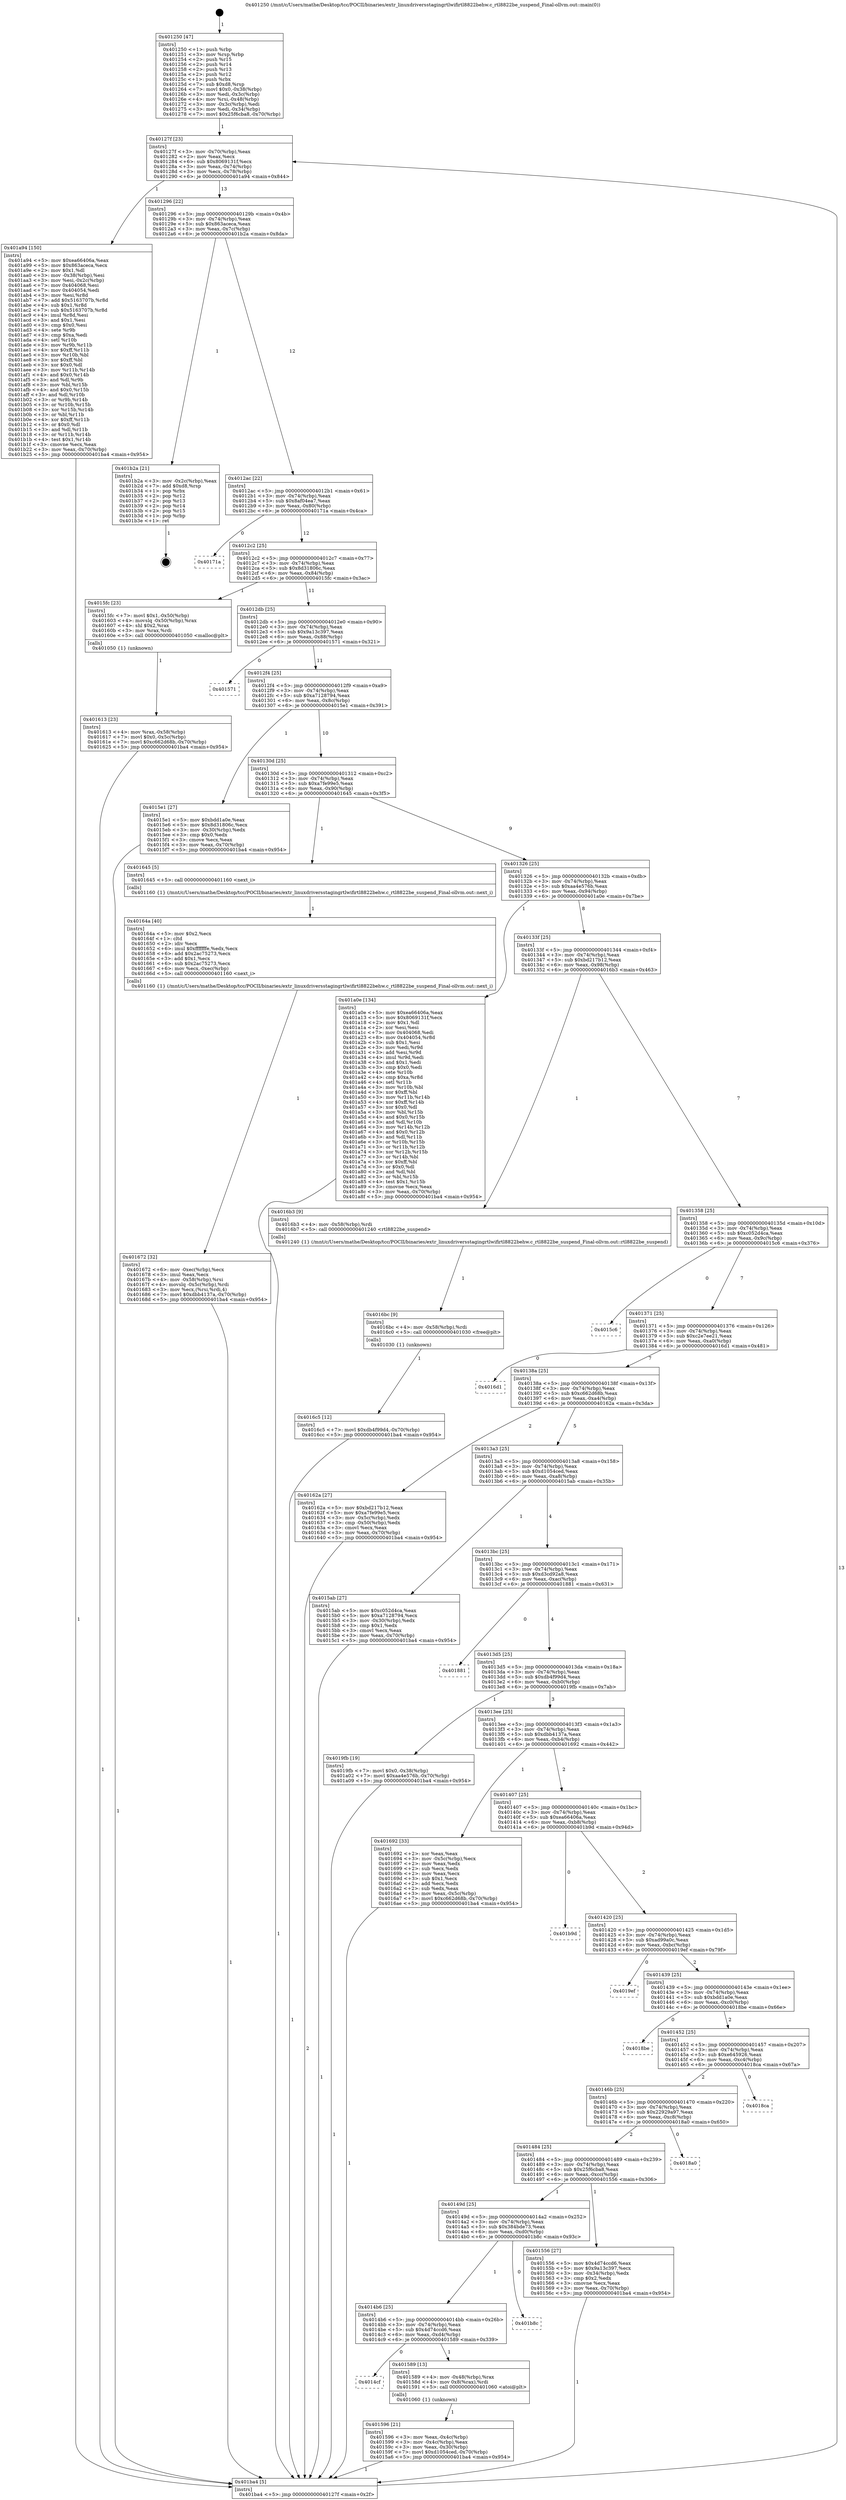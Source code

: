 digraph "0x401250" {
  label = "0x401250 (/mnt/c/Users/mathe/Desktop/tcc/POCII/binaries/extr_linuxdriversstagingrtlwifirtl8822behw.c_rtl8822be_suspend_Final-ollvm.out::main(0))"
  labelloc = "t"
  node[shape=record]

  Entry [label="",width=0.3,height=0.3,shape=circle,fillcolor=black,style=filled]
  "0x40127f" [label="{
     0x40127f [23]\l
     | [instrs]\l
     &nbsp;&nbsp;0x40127f \<+3\>: mov -0x70(%rbp),%eax\l
     &nbsp;&nbsp;0x401282 \<+2\>: mov %eax,%ecx\l
     &nbsp;&nbsp;0x401284 \<+6\>: sub $0x8069131f,%ecx\l
     &nbsp;&nbsp;0x40128a \<+3\>: mov %eax,-0x74(%rbp)\l
     &nbsp;&nbsp;0x40128d \<+3\>: mov %ecx,-0x78(%rbp)\l
     &nbsp;&nbsp;0x401290 \<+6\>: je 0000000000401a94 \<main+0x844\>\l
  }"]
  "0x401a94" [label="{
     0x401a94 [150]\l
     | [instrs]\l
     &nbsp;&nbsp;0x401a94 \<+5\>: mov $0xea66406a,%eax\l
     &nbsp;&nbsp;0x401a99 \<+5\>: mov $0x863aceca,%ecx\l
     &nbsp;&nbsp;0x401a9e \<+2\>: mov $0x1,%dl\l
     &nbsp;&nbsp;0x401aa0 \<+3\>: mov -0x38(%rbp),%esi\l
     &nbsp;&nbsp;0x401aa3 \<+3\>: mov %esi,-0x2c(%rbp)\l
     &nbsp;&nbsp;0x401aa6 \<+7\>: mov 0x404068,%esi\l
     &nbsp;&nbsp;0x401aad \<+7\>: mov 0x404054,%edi\l
     &nbsp;&nbsp;0x401ab4 \<+3\>: mov %esi,%r8d\l
     &nbsp;&nbsp;0x401ab7 \<+7\>: add $0x5163707b,%r8d\l
     &nbsp;&nbsp;0x401abe \<+4\>: sub $0x1,%r8d\l
     &nbsp;&nbsp;0x401ac2 \<+7\>: sub $0x5163707b,%r8d\l
     &nbsp;&nbsp;0x401ac9 \<+4\>: imul %r8d,%esi\l
     &nbsp;&nbsp;0x401acd \<+3\>: and $0x1,%esi\l
     &nbsp;&nbsp;0x401ad0 \<+3\>: cmp $0x0,%esi\l
     &nbsp;&nbsp;0x401ad3 \<+4\>: sete %r9b\l
     &nbsp;&nbsp;0x401ad7 \<+3\>: cmp $0xa,%edi\l
     &nbsp;&nbsp;0x401ada \<+4\>: setl %r10b\l
     &nbsp;&nbsp;0x401ade \<+3\>: mov %r9b,%r11b\l
     &nbsp;&nbsp;0x401ae1 \<+4\>: xor $0xff,%r11b\l
     &nbsp;&nbsp;0x401ae5 \<+3\>: mov %r10b,%bl\l
     &nbsp;&nbsp;0x401ae8 \<+3\>: xor $0xff,%bl\l
     &nbsp;&nbsp;0x401aeb \<+3\>: xor $0x0,%dl\l
     &nbsp;&nbsp;0x401aee \<+3\>: mov %r11b,%r14b\l
     &nbsp;&nbsp;0x401af1 \<+4\>: and $0x0,%r14b\l
     &nbsp;&nbsp;0x401af5 \<+3\>: and %dl,%r9b\l
     &nbsp;&nbsp;0x401af8 \<+3\>: mov %bl,%r15b\l
     &nbsp;&nbsp;0x401afb \<+4\>: and $0x0,%r15b\l
     &nbsp;&nbsp;0x401aff \<+3\>: and %dl,%r10b\l
     &nbsp;&nbsp;0x401b02 \<+3\>: or %r9b,%r14b\l
     &nbsp;&nbsp;0x401b05 \<+3\>: or %r10b,%r15b\l
     &nbsp;&nbsp;0x401b08 \<+3\>: xor %r15b,%r14b\l
     &nbsp;&nbsp;0x401b0b \<+3\>: or %bl,%r11b\l
     &nbsp;&nbsp;0x401b0e \<+4\>: xor $0xff,%r11b\l
     &nbsp;&nbsp;0x401b12 \<+3\>: or $0x0,%dl\l
     &nbsp;&nbsp;0x401b15 \<+3\>: and %dl,%r11b\l
     &nbsp;&nbsp;0x401b18 \<+3\>: or %r11b,%r14b\l
     &nbsp;&nbsp;0x401b1b \<+4\>: test $0x1,%r14b\l
     &nbsp;&nbsp;0x401b1f \<+3\>: cmovne %ecx,%eax\l
     &nbsp;&nbsp;0x401b22 \<+3\>: mov %eax,-0x70(%rbp)\l
     &nbsp;&nbsp;0x401b25 \<+5\>: jmp 0000000000401ba4 \<main+0x954\>\l
  }"]
  "0x401296" [label="{
     0x401296 [22]\l
     | [instrs]\l
     &nbsp;&nbsp;0x401296 \<+5\>: jmp 000000000040129b \<main+0x4b\>\l
     &nbsp;&nbsp;0x40129b \<+3\>: mov -0x74(%rbp),%eax\l
     &nbsp;&nbsp;0x40129e \<+5\>: sub $0x863aceca,%eax\l
     &nbsp;&nbsp;0x4012a3 \<+3\>: mov %eax,-0x7c(%rbp)\l
     &nbsp;&nbsp;0x4012a6 \<+6\>: je 0000000000401b2a \<main+0x8da\>\l
  }"]
  Exit [label="",width=0.3,height=0.3,shape=circle,fillcolor=black,style=filled,peripheries=2]
  "0x401b2a" [label="{
     0x401b2a [21]\l
     | [instrs]\l
     &nbsp;&nbsp;0x401b2a \<+3\>: mov -0x2c(%rbp),%eax\l
     &nbsp;&nbsp;0x401b2d \<+7\>: add $0xd8,%rsp\l
     &nbsp;&nbsp;0x401b34 \<+1\>: pop %rbx\l
     &nbsp;&nbsp;0x401b35 \<+2\>: pop %r12\l
     &nbsp;&nbsp;0x401b37 \<+2\>: pop %r13\l
     &nbsp;&nbsp;0x401b39 \<+2\>: pop %r14\l
     &nbsp;&nbsp;0x401b3b \<+2\>: pop %r15\l
     &nbsp;&nbsp;0x401b3d \<+1\>: pop %rbp\l
     &nbsp;&nbsp;0x401b3e \<+1\>: ret\l
  }"]
  "0x4012ac" [label="{
     0x4012ac [22]\l
     | [instrs]\l
     &nbsp;&nbsp;0x4012ac \<+5\>: jmp 00000000004012b1 \<main+0x61\>\l
     &nbsp;&nbsp;0x4012b1 \<+3\>: mov -0x74(%rbp),%eax\l
     &nbsp;&nbsp;0x4012b4 \<+5\>: sub $0x8af04ea7,%eax\l
     &nbsp;&nbsp;0x4012b9 \<+3\>: mov %eax,-0x80(%rbp)\l
     &nbsp;&nbsp;0x4012bc \<+6\>: je 000000000040171a \<main+0x4ca\>\l
  }"]
  "0x4016c5" [label="{
     0x4016c5 [12]\l
     | [instrs]\l
     &nbsp;&nbsp;0x4016c5 \<+7\>: movl $0xdb4f99d4,-0x70(%rbp)\l
     &nbsp;&nbsp;0x4016cc \<+5\>: jmp 0000000000401ba4 \<main+0x954\>\l
  }"]
  "0x40171a" [label="{
     0x40171a\l
  }", style=dashed]
  "0x4012c2" [label="{
     0x4012c2 [25]\l
     | [instrs]\l
     &nbsp;&nbsp;0x4012c2 \<+5\>: jmp 00000000004012c7 \<main+0x77\>\l
     &nbsp;&nbsp;0x4012c7 \<+3\>: mov -0x74(%rbp),%eax\l
     &nbsp;&nbsp;0x4012ca \<+5\>: sub $0x8d31806c,%eax\l
     &nbsp;&nbsp;0x4012cf \<+6\>: mov %eax,-0x84(%rbp)\l
     &nbsp;&nbsp;0x4012d5 \<+6\>: je 00000000004015fc \<main+0x3ac\>\l
  }"]
  "0x4016bc" [label="{
     0x4016bc [9]\l
     | [instrs]\l
     &nbsp;&nbsp;0x4016bc \<+4\>: mov -0x58(%rbp),%rdi\l
     &nbsp;&nbsp;0x4016c0 \<+5\>: call 0000000000401030 \<free@plt\>\l
     | [calls]\l
     &nbsp;&nbsp;0x401030 \{1\} (unknown)\l
  }"]
  "0x4015fc" [label="{
     0x4015fc [23]\l
     | [instrs]\l
     &nbsp;&nbsp;0x4015fc \<+7\>: movl $0x1,-0x50(%rbp)\l
     &nbsp;&nbsp;0x401603 \<+4\>: movslq -0x50(%rbp),%rax\l
     &nbsp;&nbsp;0x401607 \<+4\>: shl $0x2,%rax\l
     &nbsp;&nbsp;0x40160b \<+3\>: mov %rax,%rdi\l
     &nbsp;&nbsp;0x40160e \<+5\>: call 0000000000401050 \<malloc@plt\>\l
     | [calls]\l
     &nbsp;&nbsp;0x401050 \{1\} (unknown)\l
  }"]
  "0x4012db" [label="{
     0x4012db [25]\l
     | [instrs]\l
     &nbsp;&nbsp;0x4012db \<+5\>: jmp 00000000004012e0 \<main+0x90\>\l
     &nbsp;&nbsp;0x4012e0 \<+3\>: mov -0x74(%rbp),%eax\l
     &nbsp;&nbsp;0x4012e3 \<+5\>: sub $0x9a13c397,%eax\l
     &nbsp;&nbsp;0x4012e8 \<+6\>: mov %eax,-0x88(%rbp)\l
     &nbsp;&nbsp;0x4012ee \<+6\>: je 0000000000401571 \<main+0x321\>\l
  }"]
  "0x401672" [label="{
     0x401672 [32]\l
     | [instrs]\l
     &nbsp;&nbsp;0x401672 \<+6\>: mov -0xec(%rbp),%ecx\l
     &nbsp;&nbsp;0x401678 \<+3\>: imul %eax,%ecx\l
     &nbsp;&nbsp;0x40167b \<+4\>: mov -0x58(%rbp),%rsi\l
     &nbsp;&nbsp;0x40167f \<+4\>: movslq -0x5c(%rbp),%rdi\l
     &nbsp;&nbsp;0x401683 \<+3\>: mov %ecx,(%rsi,%rdi,4)\l
     &nbsp;&nbsp;0x401686 \<+7\>: movl $0xdbb4137a,-0x70(%rbp)\l
     &nbsp;&nbsp;0x40168d \<+5\>: jmp 0000000000401ba4 \<main+0x954\>\l
  }"]
  "0x401571" [label="{
     0x401571\l
  }", style=dashed]
  "0x4012f4" [label="{
     0x4012f4 [25]\l
     | [instrs]\l
     &nbsp;&nbsp;0x4012f4 \<+5\>: jmp 00000000004012f9 \<main+0xa9\>\l
     &nbsp;&nbsp;0x4012f9 \<+3\>: mov -0x74(%rbp),%eax\l
     &nbsp;&nbsp;0x4012fc \<+5\>: sub $0xa7128794,%eax\l
     &nbsp;&nbsp;0x401301 \<+6\>: mov %eax,-0x8c(%rbp)\l
     &nbsp;&nbsp;0x401307 \<+6\>: je 00000000004015e1 \<main+0x391\>\l
  }"]
  "0x40164a" [label="{
     0x40164a [40]\l
     | [instrs]\l
     &nbsp;&nbsp;0x40164a \<+5\>: mov $0x2,%ecx\l
     &nbsp;&nbsp;0x40164f \<+1\>: cltd\l
     &nbsp;&nbsp;0x401650 \<+2\>: idiv %ecx\l
     &nbsp;&nbsp;0x401652 \<+6\>: imul $0xfffffffe,%edx,%ecx\l
     &nbsp;&nbsp;0x401658 \<+6\>: add $0x2ac75273,%ecx\l
     &nbsp;&nbsp;0x40165e \<+3\>: add $0x1,%ecx\l
     &nbsp;&nbsp;0x401661 \<+6\>: sub $0x2ac75273,%ecx\l
     &nbsp;&nbsp;0x401667 \<+6\>: mov %ecx,-0xec(%rbp)\l
     &nbsp;&nbsp;0x40166d \<+5\>: call 0000000000401160 \<next_i\>\l
     | [calls]\l
     &nbsp;&nbsp;0x401160 \{1\} (/mnt/c/Users/mathe/Desktop/tcc/POCII/binaries/extr_linuxdriversstagingrtlwifirtl8822behw.c_rtl8822be_suspend_Final-ollvm.out::next_i)\l
  }"]
  "0x4015e1" [label="{
     0x4015e1 [27]\l
     | [instrs]\l
     &nbsp;&nbsp;0x4015e1 \<+5\>: mov $0xbdd1a0e,%eax\l
     &nbsp;&nbsp;0x4015e6 \<+5\>: mov $0x8d31806c,%ecx\l
     &nbsp;&nbsp;0x4015eb \<+3\>: mov -0x30(%rbp),%edx\l
     &nbsp;&nbsp;0x4015ee \<+3\>: cmp $0x0,%edx\l
     &nbsp;&nbsp;0x4015f1 \<+3\>: cmove %ecx,%eax\l
     &nbsp;&nbsp;0x4015f4 \<+3\>: mov %eax,-0x70(%rbp)\l
     &nbsp;&nbsp;0x4015f7 \<+5\>: jmp 0000000000401ba4 \<main+0x954\>\l
  }"]
  "0x40130d" [label="{
     0x40130d [25]\l
     | [instrs]\l
     &nbsp;&nbsp;0x40130d \<+5\>: jmp 0000000000401312 \<main+0xc2\>\l
     &nbsp;&nbsp;0x401312 \<+3\>: mov -0x74(%rbp),%eax\l
     &nbsp;&nbsp;0x401315 \<+5\>: sub $0xa7fe99e5,%eax\l
     &nbsp;&nbsp;0x40131a \<+6\>: mov %eax,-0x90(%rbp)\l
     &nbsp;&nbsp;0x401320 \<+6\>: je 0000000000401645 \<main+0x3f5\>\l
  }"]
  "0x401613" [label="{
     0x401613 [23]\l
     | [instrs]\l
     &nbsp;&nbsp;0x401613 \<+4\>: mov %rax,-0x58(%rbp)\l
     &nbsp;&nbsp;0x401617 \<+7\>: movl $0x0,-0x5c(%rbp)\l
     &nbsp;&nbsp;0x40161e \<+7\>: movl $0xc662d68b,-0x70(%rbp)\l
     &nbsp;&nbsp;0x401625 \<+5\>: jmp 0000000000401ba4 \<main+0x954\>\l
  }"]
  "0x401645" [label="{
     0x401645 [5]\l
     | [instrs]\l
     &nbsp;&nbsp;0x401645 \<+5\>: call 0000000000401160 \<next_i\>\l
     | [calls]\l
     &nbsp;&nbsp;0x401160 \{1\} (/mnt/c/Users/mathe/Desktop/tcc/POCII/binaries/extr_linuxdriversstagingrtlwifirtl8822behw.c_rtl8822be_suspend_Final-ollvm.out::next_i)\l
  }"]
  "0x401326" [label="{
     0x401326 [25]\l
     | [instrs]\l
     &nbsp;&nbsp;0x401326 \<+5\>: jmp 000000000040132b \<main+0xdb\>\l
     &nbsp;&nbsp;0x40132b \<+3\>: mov -0x74(%rbp),%eax\l
     &nbsp;&nbsp;0x40132e \<+5\>: sub $0xaa4e576b,%eax\l
     &nbsp;&nbsp;0x401333 \<+6\>: mov %eax,-0x94(%rbp)\l
     &nbsp;&nbsp;0x401339 \<+6\>: je 0000000000401a0e \<main+0x7be\>\l
  }"]
  "0x401596" [label="{
     0x401596 [21]\l
     | [instrs]\l
     &nbsp;&nbsp;0x401596 \<+3\>: mov %eax,-0x4c(%rbp)\l
     &nbsp;&nbsp;0x401599 \<+3\>: mov -0x4c(%rbp),%eax\l
     &nbsp;&nbsp;0x40159c \<+3\>: mov %eax,-0x30(%rbp)\l
     &nbsp;&nbsp;0x40159f \<+7\>: movl $0xd1054ced,-0x70(%rbp)\l
     &nbsp;&nbsp;0x4015a6 \<+5\>: jmp 0000000000401ba4 \<main+0x954\>\l
  }"]
  "0x401a0e" [label="{
     0x401a0e [134]\l
     | [instrs]\l
     &nbsp;&nbsp;0x401a0e \<+5\>: mov $0xea66406a,%eax\l
     &nbsp;&nbsp;0x401a13 \<+5\>: mov $0x8069131f,%ecx\l
     &nbsp;&nbsp;0x401a18 \<+2\>: mov $0x1,%dl\l
     &nbsp;&nbsp;0x401a1a \<+2\>: xor %esi,%esi\l
     &nbsp;&nbsp;0x401a1c \<+7\>: mov 0x404068,%edi\l
     &nbsp;&nbsp;0x401a23 \<+8\>: mov 0x404054,%r8d\l
     &nbsp;&nbsp;0x401a2b \<+3\>: sub $0x1,%esi\l
     &nbsp;&nbsp;0x401a2e \<+3\>: mov %edi,%r9d\l
     &nbsp;&nbsp;0x401a31 \<+3\>: add %esi,%r9d\l
     &nbsp;&nbsp;0x401a34 \<+4\>: imul %r9d,%edi\l
     &nbsp;&nbsp;0x401a38 \<+3\>: and $0x1,%edi\l
     &nbsp;&nbsp;0x401a3b \<+3\>: cmp $0x0,%edi\l
     &nbsp;&nbsp;0x401a3e \<+4\>: sete %r10b\l
     &nbsp;&nbsp;0x401a42 \<+4\>: cmp $0xa,%r8d\l
     &nbsp;&nbsp;0x401a46 \<+4\>: setl %r11b\l
     &nbsp;&nbsp;0x401a4a \<+3\>: mov %r10b,%bl\l
     &nbsp;&nbsp;0x401a4d \<+3\>: xor $0xff,%bl\l
     &nbsp;&nbsp;0x401a50 \<+3\>: mov %r11b,%r14b\l
     &nbsp;&nbsp;0x401a53 \<+4\>: xor $0xff,%r14b\l
     &nbsp;&nbsp;0x401a57 \<+3\>: xor $0x0,%dl\l
     &nbsp;&nbsp;0x401a5a \<+3\>: mov %bl,%r15b\l
     &nbsp;&nbsp;0x401a5d \<+4\>: and $0x0,%r15b\l
     &nbsp;&nbsp;0x401a61 \<+3\>: and %dl,%r10b\l
     &nbsp;&nbsp;0x401a64 \<+3\>: mov %r14b,%r12b\l
     &nbsp;&nbsp;0x401a67 \<+4\>: and $0x0,%r12b\l
     &nbsp;&nbsp;0x401a6b \<+3\>: and %dl,%r11b\l
     &nbsp;&nbsp;0x401a6e \<+3\>: or %r10b,%r15b\l
     &nbsp;&nbsp;0x401a71 \<+3\>: or %r11b,%r12b\l
     &nbsp;&nbsp;0x401a74 \<+3\>: xor %r12b,%r15b\l
     &nbsp;&nbsp;0x401a77 \<+3\>: or %r14b,%bl\l
     &nbsp;&nbsp;0x401a7a \<+3\>: xor $0xff,%bl\l
     &nbsp;&nbsp;0x401a7d \<+3\>: or $0x0,%dl\l
     &nbsp;&nbsp;0x401a80 \<+2\>: and %dl,%bl\l
     &nbsp;&nbsp;0x401a82 \<+3\>: or %bl,%r15b\l
     &nbsp;&nbsp;0x401a85 \<+4\>: test $0x1,%r15b\l
     &nbsp;&nbsp;0x401a89 \<+3\>: cmovne %ecx,%eax\l
     &nbsp;&nbsp;0x401a8c \<+3\>: mov %eax,-0x70(%rbp)\l
     &nbsp;&nbsp;0x401a8f \<+5\>: jmp 0000000000401ba4 \<main+0x954\>\l
  }"]
  "0x40133f" [label="{
     0x40133f [25]\l
     | [instrs]\l
     &nbsp;&nbsp;0x40133f \<+5\>: jmp 0000000000401344 \<main+0xf4\>\l
     &nbsp;&nbsp;0x401344 \<+3\>: mov -0x74(%rbp),%eax\l
     &nbsp;&nbsp;0x401347 \<+5\>: sub $0xbd217b12,%eax\l
     &nbsp;&nbsp;0x40134c \<+6\>: mov %eax,-0x98(%rbp)\l
     &nbsp;&nbsp;0x401352 \<+6\>: je 00000000004016b3 \<main+0x463\>\l
  }"]
  "0x4014cf" [label="{
     0x4014cf\l
  }", style=dashed]
  "0x4016b3" [label="{
     0x4016b3 [9]\l
     | [instrs]\l
     &nbsp;&nbsp;0x4016b3 \<+4\>: mov -0x58(%rbp),%rdi\l
     &nbsp;&nbsp;0x4016b7 \<+5\>: call 0000000000401240 \<rtl8822be_suspend\>\l
     | [calls]\l
     &nbsp;&nbsp;0x401240 \{1\} (/mnt/c/Users/mathe/Desktop/tcc/POCII/binaries/extr_linuxdriversstagingrtlwifirtl8822behw.c_rtl8822be_suspend_Final-ollvm.out::rtl8822be_suspend)\l
  }"]
  "0x401358" [label="{
     0x401358 [25]\l
     | [instrs]\l
     &nbsp;&nbsp;0x401358 \<+5\>: jmp 000000000040135d \<main+0x10d\>\l
     &nbsp;&nbsp;0x40135d \<+3\>: mov -0x74(%rbp),%eax\l
     &nbsp;&nbsp;0x401360 \<+5\>: sub $0xc052d4ca,%eax\l
     &nbsp;&nbsp;0x401365 \<+6\>: mov %eax,-0x9c(%rbp)\l
     &nbsp;&nbsp;0x40136b \<+6\>: je 00000000004015c6 \<main+0x376\>\l
  }"]
  "0x401589" [label="{
     0x401589 [13]\l
     | [instrs]\l
     &nbsp;&nbsp;0x401589 \<+4\>: mov -0x48(%rbp),%rax\l
     &nbsp;&nbsp;0x40158d \<+4\>: mov 0x8(%rax),%rdi\l
     &nbsp;&nbsp;0x401591 \<+5\>: call 0000000000401060 \<atoi@plt\>\l
     | [calls]\l
     &nbsp;&nbsp;0x401060 \{1\} (unknown)\l
  }"]
  "0x4015c6" [label="{
     0x4015c6\l
  }", style=dashed]
  "0x401371" [label="{
     0x401371 [25]\l
     | [instrs]\l
     &nbsp;&nbsp;0x401371 \<+5\>: jmp 0000000000401376 \<main+0x126\>\l
     &nbsp;&nbsp;0x401376 \<+3\>: mov -0x74(%rbp),%eax\l
     &nbsp;&nbsp;0x401379 \<+5\>: sub $0xc2e7ee21,%eax\l
     &nbsp;&nbsp;0x40137e \<+6\>: mov %eax,-0xa0(%rbp)\l
     &nbsp;&nbsp;0x401384 \<+6\>: je 00000000004016d1 \<main+0x481\>\l
  }"]
  "0x4014b6" [label="{
     0x4014b6 [25]\l
     | [instrs]\l
     &nbsp;&nbsp;0x4014b6 \<+5\>: jmp 00000000004014bb \<main+0x26b\>\l
     &nbsp;&nbsp;0x4014bb \<+3\>: mov -0x74(%rbp),%eax\l
     &nbsp;&nbsp;0x4014be \<+5\>: sub $0x4d74ccd6,%eax\l
     &nbsp;&nbsp;0x4014c3 \<+6\>: mov %eax,-0xd4(%rbp)\l
     &nbsp;&nbsp;0x4014c9 \<+6\>: je 0000000000401589 \<main+0x339\>\l
  }"]
  "0x4016d1" [label="{
     0x4016d1\l
  }", style=dashed]
  "0x40138a" [label="{
     0x40138a [25]\l
     | [instrs]\l
     &nbsp;&nbsp;0x40138a \<+5\>: jmp 000000000040138f \<main+0x13f\>\l
     &nbsp;&nbsp;0x40138f \<+3\>: mov -0x74(%rbp),%eax\l
     &nbsp;&nbsp;0x401392 \<+5\>: sub $0xc662d68b,%eax\l
     &nbsp;&nbsp;0x401397 \<+6\>: mov %eax,-0xa4(%rbp)\l
     &nbsp;&nbsp;0x40139d \<+6\>: je 000000000040162a \<main+0x3da\>\l
  }"]
  "0x401b8c" [label="{
     0x401b8c\l
  }", style=dashed]
  "0x40162a" [label="{
     0x40162a [27]\l
     | [instrs]\l
     &nbsp;&nbsp;0x40162a \<+5\>: mov $0xbd217b12,%eax\l
     &nbsp;&nbsp;0x40162f \<+5\>: mov $0xa7fe99e5,%ecx\l
     &nbsp;&nbsp;0x401634 \<+3\>: mov -0x5c(%rbp),%edx\l
     &nbsp;&nbsp;0x401637 \<+3\>: cmp -0x50(%rbp),%edx\l
     &nbsp;&nbsp;0x40163a \<+3\>: cmovl %ecx,%eax\l
     &nbsp;&nbsp;0x40163d \<+3\>: mov %eax,-0x70(%rbp)\l
     &nbsp;&nbsp;0x401640 \<+5\>: jmp 0000000000401ba4 \<main+0x954\>\l
  }"]
  "0x4013a3" [label="{
     0x4013a3 [25]\l
     | [instrs]\l
     &nbsp;&nbsp;0x4013a3 \<+5\>: jmp 00000000004013a8 \<main+0x158\>\l
     &nbsp;&nbsp;0x4013a8 \<+3\>: mov -0x74(%rbp),%eax\l
     &nbsp;&nbsp;0x4013ab \<+5\>: sub $0xd1054ced,%eax\l
     &nbsp;&nbsp;0x4013b0 \<+6\>: mov %eax,-0xa8(%rbp)\l
     &nbsp;&nbsp;0x4013b6 \<+6\>: je 00000000004015ab \<main+0x35b\>\l
  }"]
  "0x401250" [label="{
     0x401250 [47]\l
     | [instrs]\l
     &nbsp;&nbsp;0x401250 \<+1\>: push %rbp\l
     &nbsp;&nbsp;0x401251 \<+3\>: mov %rsp,%rbp\l
     &nbsp;&nbsp;0x401254 \<+2\>: push %r15\l
     &nbsp;&nbsp;0x401256 \<+2\>: push %r14\l
     &nbsp;&nbsp;0x401258 \<+2\>: push %r13\l
     &nbsp;&nbsp;0x40125a \<+2\>: push %r12\l
     &nbsp;&nbsp;0x40125c \<+1\>: push %rbx\l
     &nbsp;&nbsp;0x40125d \<+7\>: sub $0xd8,%rsp\l
     &nbsp;&nbsp;0x401264 \<+7\>: movl $0x0,-0x38(%rbp)\l
     &nbsp;&nbsp;0x40126b \<+3\>: mov %edi,-0x3c(%rbp)\l
     &nbsp;&nbsp;0x40126e \<+4\>: mov %rsi,-0x48(%rbp)\l
     &nbsp;&nbsp;0x401272 \<+3\>: mov -0x3c(%rbp),%edi\l
     &nbsp;&nbsp;0x401275 \<+3\>: mov %edi,-0x34(%rbp)\l
     &nbsp;&nbsp;0x401278 \<+7\>: movl $0x25f6cba8,-0x70(%rbp)\l
  }"]
  "0x4015ab" [label="{
     0x4015ab [27]\l
     | [instrs]\l
     &nbsp;&nbsp;0x4015ab \<+5\>: mov $0xc052d4ca,%eax\l
     &nbsp;&nbsp;0x4015b0 \<+5\>: mov $0xa7128794,%ecx\l
     &nbsp;&nbsp;0x4015b5 \<+3\>: mov -0x30(%rbp),%edx\l
     &nbsp;&nbsp;0x4015b8 \<+3\>: cmp $0x1,%edx\l
     &nbsp;&nbsp;0x4015bb \<+3\>: cmovl %ecx,%eax\l
     &nbsp;&nbsp;0x4015be \<+3\>: mov %eax,-0x70(%rbp)\l
     &nbsp;&nbsp;0x4015c1 \<+5\>: jmp 0000000000401ba4 \<main+0x954\>\l
  }"]
  "0x4013bc" [label="{
     0x4013bc [25]\l
     | [instrs]\l
     &nbsp;&nbsp;0x4013bc \<+5\>: jmp 00000000004013c1 \<main+0x171\>\l
     &nbsp;&nbsp;0x4013c1 \<+3\>: mov -0x74(%rbp),%eax\l
     &nbsp;&nbsp;0x4013c4 \<+5\>: sub $0xd3cd92a8,%eax\l
     &nbsp;&nbsp;0x4013c9 \<+6\>: mov %eax,-0xac(%rbp)\l
     &nbsp;&nbsp;0x4013cf \<+6\>: je 0000000000401881 \<main+0x631\>\l
  }"]
  "0x401ba4" [label="{
     0x401ba4 [5]\l
     | [instrs]\l
     &nbsp;&nbsp;0x401ba4 \<+5\>: jmp 000000000040127f \<main+0x2f\>\l
  }"]
  "0x401881" [label="{
     0x401881\l
  }", style=dashed]
  "0x4013d5" [label="{
     0x4013d5 [25]\l
     | [instrs]\l
     &nbsp;&nbsp;0x4013d5 \<+5\>: jmp 00000000004013da \<main+0x18a\>\l
     &nbsp;&nbsp;0x4013da \<+3\>: mov -0x74(%rbp),%eax\l
     &nbsp;&nbsp;0x4013dd \<+5\>: sub $0xdb4f99d4,%eax\l
     &nbsp;&nbsp;0x4013e2 \<+6\>: mov %eax,-0xb0(%rbp)\l
     &nbsp;&nbsp;0x4013e8 \<+6\>: je 00000000004019fb \<main+0x7ab\>\l
  }"]
  "0x40149d" [label="{
     0x40149d [25]\l
     | [instrs]\l
     &nbsp;&nbsp;0x40149d \<+5\>: jmp 00000000004014a2 \<main+0x252\>\l
     &nbsp;&nbsp;0x4014a2 \<+3\>: mov -0x74(%rbp),%eax\l
     &nbsp;&nbsp;0x4014a5 \<+5\>: sub $0x384bde73,%eax\l
     &nbsp;&nbsp;0x4014aa \<+6\>: mov %eax,-0xd0(%rbp)\l
     &nbsp;&nbsp;0x4014b0 \<+6\>: je 0000000000401b8c \<main+0x93c\>\l
  }"]
  "0x4019fb" [label="{
     0x4019fb [19]\l
     | [instrs]\l
     &nbsp;&nbsp;0x4019fb \<+7\>: movl $0x0,-0x38(%rbp)\l
     &nbsp;&nbsp;0x401a02 \<+7\>: movl $0xaa4e576b,-0x70(%rbp)\l
     &nbsp;&nbsp;0x401a09 \<+5\>: jmp 0000000000401ba4 \<main+0x954\>\l
  }"]
  "0x4013ee" [label="{
     0x4013ee [25]\l
     | [instrs]\l
     &nbsp;&nbsp;0x4013ee \<+5\>: jmp 00000000004013f3 \<main+0x1a3\>\l
     &nbsp;&nbsp;0x4013f3 \<+3\>: mov -0x74(%rbp),%eax\l
     &nbsp;&nbsp;0x4013f6 \<+5\>: sub $0xdbb4137a,%eax\l
     &nbsp;&nbsp;0x4013fb \<+6\>: mov %eax,-0xb4(%rbp)\l
     &nbsp;&nbsp;0x401401 \<+6\>: je 0000000000401692 \<main+0x442\>\l
  }"]
  "0x401556" [label="{
     0x401556 [27]\l
     | [instrs]\l
     &nbsp;&nbsp;0x401556 \<+5\>: mov $0x4d74ccd6,%eax\l
     &nbsp;&nbsp;0x40155b \<+5\>: mov $0x9a13c397,%ecx\l
     &nbsp;&nbsp;0x401560 \<+3\>: mov -0x34(%rbp),%edx\l
     &nbsp;&nbsp;0x401563 \<+3\>: cmp $0x2,%edx\l
     &nbsp;&nbsp;0x401566 \<+3\>: cmovne %ecx,%eax\l
     &nbsp;&nbsp;0x401569 \<+3\>: mov %eax,-0x70(%rbp)\l
     &nbsp;&nbsp;0x40156c \<+5\>: jmp 0000000000401ba4 \<main+0x954\>\l
  }"]
  "0x401692" [label="{
     0x401692 [33]\l
     | [instrs]\l
     &nbsp;&nbsp;0x401692 \<+2\>: xor %eax,%eax\l
     &nbsp;&nbsp;0x401694 \<+3\>: mov -0x5c(%rbp),%ecx\l
     &nbsp;&nbsp;0x401697 \<+2\>: mov %eax,%edx\l
     &nbsp;&nbsp;0x401699 \<+2\>: sub %ecx,%edx\l
     &nbsp;&nbsp;0x40169b \<+2\>: mov %eax,%ecx\l
     &nbsp;&nbsp;0x40169d \<+3\>: sub $0x1,%ecx\l
     &nbsp;&nbsp;0x4016a0 \<+2\>: add %ecx,%edx\l
     &nbsp;&nbsp;0x4016a2 \<+2\>: sub %edx,%eax\l
     &nbsp;&nbsp;0x4016a4 \<+3\>: mov %eax,-0x5c(%rbp)\l
     &nbsp;&nbsp;0x4016a7 \<+7\>: movl $0xc662d68b,-0x70(%rbp)\l
     &nbsp;&nbsp;0x4016ae \<+5\>: jmp 0000000000401ba4 \<main+0x954\>\l
  }"]
  "0x401407" [label="{
     0x401407 [25]\l
     | [instrs]\l
     &nbsp;&nbsp;0x401407 \<+5\>: jmp 000000000040140c \<main+0x1bc\>\l
     &nbsp;&nbsp;0x40140c \<+3\>: mov -0x74(%rbp),%eax\l
     &nbsp;&nbsp;0x40140f \<+5\>: sub $0xea66406a,%eax\l
     &nbsp;&nbsp;0x401414 \<+6\>: mov %eax,-0xb8(%rbp)\l
     &nbsp;&nbsp;0x40141a \<+6\>: je 0000000000401b9d \<main+0x94d\>\l
  }"]
  "0x401484" [label="{
     0x401484 [25]\l
     | [instrs]\l
     &nbsp;&nbsp;0x401484 \<+5\>: jmp 0000000000401489 \<main+0x239\>\l
     &nbsp;&nbsp;0x401489 \<+3\>: mov -0x74(%rbp),%eax\l
     &nbsp;&nbsp;0x40148c \<+5\>: sub $0x25f6cba8,%eax\l
     &nbsp;&nbsp;0x401491 \<+6\>: mov %eax,-0xcc(%rbp)\l
     &nbsp;&nbsp;0x401497 \<+6\>: je 0000000000401556 \<main+0x306\>\l
  }"]
  "0x401b9d" [label="{
     0x401b9d\l
  }", style=dashed]
  "0x401420" [label="{
     0x401420 [25]\l
     | [instrs]\l
     &nbsp;&nbsp;0x401420 \<+5\>: jmp 0000000000401425 \<main+0x1d5\>\l
     &nbsp;&nbsp;0x401425 \<+3\>: mov -0x74(%rbp),%eax\l
     &nbsp;&nbsp;0x401428 \<+5\>: sub $0xad99a0c,%eax\l
     &nbsp;&nbsp;0x40142d \<+6\>: mov %eax,-0xbc(%rbp)\l
     &nbsp;&nbsp;0x401433 \<+6\>: je 00000000004019ef \<main+0x79f\>\l
  }"]
  "0x4018a0" [label="{
     0x4018a0\l
  }", style=dashed]
  "0x4019ef" [label="{
     0x4019ef\l
  }", style=dashed]
  "0x401439" [label="{
     0x401439 [25]\l
     | [instrs]\l
     &nbsp;&nbsp;0x401439 \<+5\>: jmp 000000000040143e \<main+0x1ee\>\l
     &nbsp;&nbsp;0x40143e \<+3\>: mov -0x74(%rbp),%eax\l
     &nbsp;&nbsp;0x401441 \<+5\>: sub $0xbdd1a0e,%eax\l
     &nbsp;&nbsp;0x401446 \<+6\>: mov %eax,-0xc0(%rbp)\l
     &nbsp;&nbsp;0x40144c \<+6\>: je 00000000004018be \<main+0x66e\>\l
  }"]
  "0x40146b" [label="{
     0x40146b [25]\l
     | [instrs]\l
     &nbsp;&nbsp;0x40146b \<+5\>: jmp 0000000000401470 \<main+0x220\>\l
     &nbsp;&nbsp;0x401470 \<+3\>: mov -0x74(%rbp),%eax\l
     &nbsp;&nbsp;0x401473 \<+5\>: sub $0x22929a97,%eax\l
     &nbsp;&nbsp;0x401478 \<+6\>: mov %eax,-0xc8(%rbp)\l
     &nbsp;&nbsp;0x40147e \<+6\>: je 00000000004018a0 \<main+0x650\>\l
  }"]
  "0x4018be" [label="{
     0x4018be\l
  }", style=dashed]
  "0x401452" [label="{
     0x401452 [25]\l
     | [instrs]\l
     &nbsp;&nbsp;0x401452 \<+5\>: jmp 0000000000401457 \<main+0x207\>\l
     &nbsp;&nbsp;0x401457 \<+3\>: mov -0x74(%rbp),%eax\l
     &nbsp;&nbsp;0x40145a \<+5\>: sub $0xe645926,%eax\l
     &nbsp;&nbsp;0x40145f \<+6\>: mov %eax,-0xc4(%rbp)\l
     &nbsp;&nbsp;0x401465 \<+6\>: je 00000000004018ca \<main+0x67a\>\l
  }"]
  "0x4018ca" [label="{
     0x4018ca\l
  }", style=dashed]
  Entry -> "0x401250" [label=" 1"]
  "0x40127f" -> "0x401a94" [label=" 1"]
  "0x40127f" -> "0x401296" [label=" 13"]
  "0x401b2a" -> Exit [label=" 1"]
  "0x401296" -> "0x401b2a" [label=" 1"]
  "0x401296" -> "0x4012ac" [label=" 12"]
  "0x401a94" -> "0x401ba4" [label=" 1"]
  "0x4012ac" -> "0x40171a" [label=" 0"]
  "0x4012ac" -> "0x4012c2" [label=" 12"]
  "0x401a0e" -> "0x401ba4" [label=" 1"]
  "0x4012c2" -> "0x4015fc" [label=" 1"]
  "0x4012c2" -> "0x4012db" [label=" 11"]
  "0x4019fb" -> "0x401ba4" [label=" 1"]
  "0x4012db" -> "0x401571" [label=" 0"]
  "0x4012db" -> "0x4012f4" [label=" 11"]
  "0x4016c5" -> "0x401ba4" [label=" 1"]
  "0x4012f4" -> "0x4015e1" [label=" 1"]
  "0x4012f4" -> "0x40130d" [label=" 10"]
  "0x4016bc" -> "0x4016c5" [label=" 1"]
  "0x40130d" -> "0x401645" [label=" 1"]
  "0x40130d" -> "0x401326" [label=" 9"]
  "0x4016b3" -> "0x4016bc" [label=" 1"]
  "0x401326" -> "0x401a0e" [label=" 1"]
  "0x401326" -> "0x40133f" [label=" 8"]
  "0x401692" -> "0x401ba4" [label=" 1"]
  "0x40133f" -> "0x4016b3" [label=" 1"]
  "0x40133f" -> "0x401358" [label=" 7"]
  "0x401672" -> "0x401ba4" [label=" 1"]
  "0x401358" -> "0x4015c6" [label=" 0"]
  "0x401358" -> "0x401371" [label=" 7"]
  "0x40164a" -> "0x401672" [label=" 1"]
  "0x401371" -> "0x4016d1" [label=" 0"]
  "0x401371" -> "0x40138a" [label=" 7"]
  "0x40162a" -> "0x401ba4" [label=" 2"]
  "0x40138a" -> "0x40162a" [label=" 2"]
  "0x40138a" -> "0x4013a3" [label=" 5"]
  "0x401613" -> "0x401ba4" [label=" 1"]
  "0x4013a3" -> "0x4015ab" [label=" 1"]
  "0x4013a3" -> "0x4013bc" [label=" 4"]
  "0x4015e1" -> "0x401ba4" [label=" 1"]
  "0x4013bc" -> "0x401881" [label=" 0"]
  "0x4013bc" -> "0x4013d5" [label=" 4"]
  "0x4015ab" -> "0x401ba4" [label=" 1"]
  "0x4013d5" -> "0x4019fb" [label=" 1"]
  "0x4013d5" -> "0x4013ee" [label=" 3"]
  "0x401596" -> "0x401ba4" [label=" 1"]
  "0x4013ee" -> "0x401692" [label=" 1"]
  "0x4013ee" -> "0x401407" [label=" 2"]
  "0x401589" -> "0x401596" [label=" 1"]
  "0x401407" -> "0x401b9d" [label=" 0"]
  "0x401407" -> "0x401420" [label=" 2"]
  "0x4014b6" -> "0x401589" [label=" 1"]
  "0x401420" -> "0x4019ef" [label=" 0"]
  "0x401420" -> "0x401439" [label=" 2"]
  "0x401645" -> "0x40164a" [label=" 1"]
  "0x401439" -> "0x4018be" [label=" 0"]
  "0x401439" -> "0x401452" [label=" 2"]
  "0x40149d" -> "0x401b8c" [label=" 0"]
  "0x401452" -> "0x4018ca" [label=" 0"]
  "0x401452" -> "0x40146b" [label=" 2"]
  "0x40149d" -> "0x4014b6" [label=" 1"]
  "0x40146b" -> "0x4018a0" [label=" 0"]
  "0x40146b" -> "0x401484" [label=" 2"]
  "0x4014b6" -> "0x4014cf" [label=" 0"]
  "0x401484" -> "0x401556" [label=" 1"]
  "0x401484" -> "0x40149d" [label=" 1"]
  "0x401556" -> "0x401ba4" [label=" 1"]
  "0x401250" -> "0x40127f" [label=" 1"]
  "0x401ba4" -> "0x40127f" [label=" 13"]
  "0x4015fc" -> "0x401613" [label=" 1"]
}
